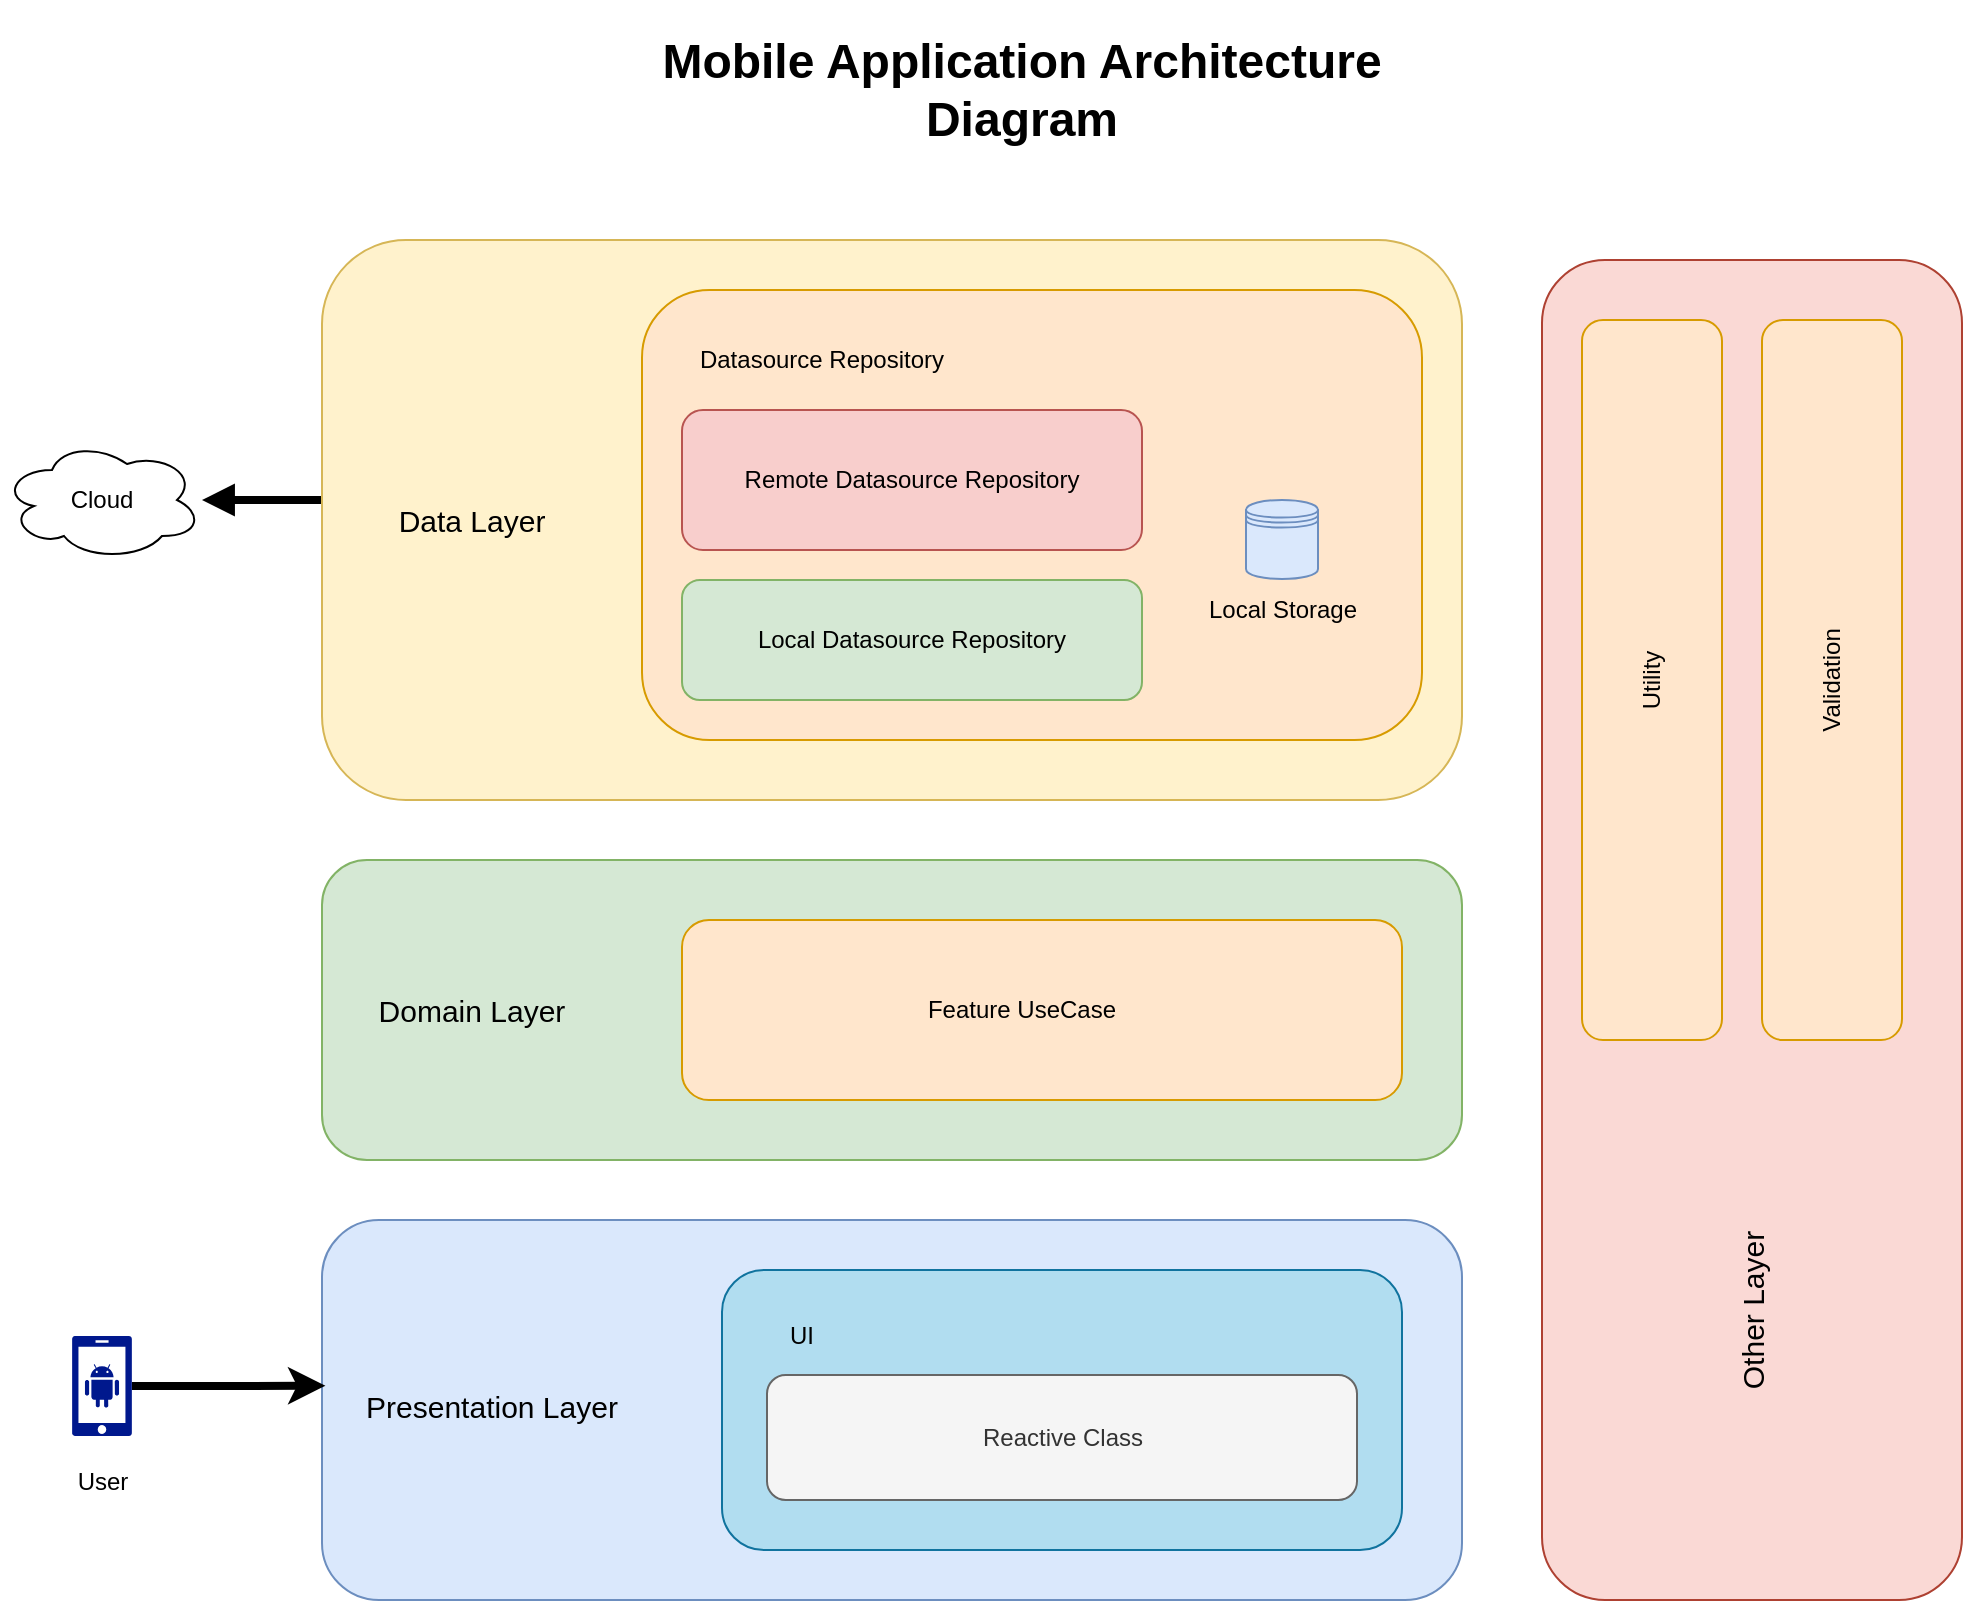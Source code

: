 <mxfile version="24.6.4" type="github">
  <diagram name="Page-1" id="XBJiNpweUPV0bL8nmST0">
    <mxGraphModel dx="1809" dy="841" grid="1" gridSize="10" guides="1" tooltips="1" connect="1" arrows="1" fold="1" page="1" pageScale="1" pageWidth="827" pageHeight="1169" math="0" shadow="0">
      <root>
        <mxCell id="0" />
        <mxCell id="1" parent="0" />
        <mxCell id="Qk-3kcPc_3B0U0qop3Zd-39" style="edgeStyle=orthogonalEdgeStyle;rounded=0;orthogonalLoop=1;jettySize=auto;html=1;strokeWidth=4;startArrow=block;startFill=1;endArrow=none;endFill=0;" edge="1" parent="1" source="Qk-3kcPc_3B0U0qop3Zd-7">
          <mxGeometry relative="1" as="geometry">
            <mxPoint x="200.0" y="270" as="targetPoint" />
          </mxGeometry>
        </mxCell>
        <mxCell id="Qk-3kcPc_3B0U0qop3Zd-7" value="Cloud" style="ellipse;shape=cloud;whiteSpace=wrap;html=1;align=center;" vertex="1" parent="1">
          <mxGeometry x="40" y="240" width="100" height="60" as="geometry" />
        </mxCell>
        <mxCell id="Qk-3kcPc_3B0U0qop3Zd-21" value="" style="group" vertex="1" connectable="0" parent="1">
          <mxGeometry x="200" y="140" width="570" height="280" as="geometry" />
        </mxCell>
        <mxCell id="Qk-3kcPc_3B0U0qop3Zd-38" value="" style="group" vertex="1" connectable="0" parent="Qk-3kcPc_3B0U0qop3Zd-21">
          <mxGeometry width="570" height="280" as="geometry" />
        </mxCell>
        <mxCell id="Qk-3kcPc_3B0U0qop3Zd-1" value="" style="rounded=1;whiteSpace=wrap;html=1;fillColor=#fff2cc;strokeColor=#d6b656;" vertex="1" parent="Qk-3kcPc_3B0U0qop3Zd-38">
          <mxGeometry width="570" height="280" as="geometry" />
        </mxCell>
        <mxCell id="Qk-3kcPc_3B0U0qop3Zd-16" value="" style="rounded=1;whiteSpace=wrap;html=1;fillColor=#ffe6cc;strokeColor=#d79b00;" vertex="1" parent="Qk-3kcPc_3B0U0qop3Zd-38">
          <mxGeometry x="160" y="25" width="390" height="225" as="geometry" />
        </mxCell>
        <mxCell id="Qk-3kcPc_3B0U0qop3Zd-13" value="&lt;font style=&quot;font-size: 15px;&quot;&gt;Data Layer&lt;/font&gt;" style="text;html=1;align=center;verticalAlign=middle;whiteSpace=wrap;rounded=0;" vertex="1" parent="Qk-3kcPc_3B0U0qop3Zd-38">
          <mxGeometry x="20" y="125" width="110" height="30" as="geometry" />
        </mxCell>
        <mxCell id="Qk-3kcPc_3B0U0qop3Zd-9" value="Remote Datasource Repository" style="rounded=1;whiteSpace=wrap;html=1;fillColor=#f8cecc;strokeColor=#b85450;" vertex="1" parent="Qk-3kcPc_3B0U0qop3Zd-38">
          <mxGeometry x="180" y="85" width="230" height="70" as="geometry" />
        </mxCell>
        <mxCell id="Qk-3kcPc_3B0U0qop3Zd-10" value="Local Datasource Repository" style="rounded=1;whiteSpace=wrap;html=1;fillColor=#d5e8d4;strokeColor=#82b366;" vertex="1" parent="Qk-3kcPc_3B0U0qop3Zd-38">
          <mxGeometry x="180" y="170" width="230" height="60" as="geometry" />
        </mxCell>
        <mxCell id="Qk-3kcPc_3B0U0qop3Zd-17" value="Datasource Repository" style="text;html=1;align=center;verticalAlign=middle;whiteSpace=wrap;rounded=0;" vertex="1" parent="Qk-3kcPc_3B0U0qop3Zd-38">
          <mxGeometry x="180" y="45" width="140" height="30" as="geometry" />
        </mxCell>
        <mxCell id="Qk-3kcPc_3B0U0qop3Zd-12" value="" style="group" vertex="1" connectable="0" parent="Qk-3kcPc_3B0U0qop3Zd-38">
          <mxGeometry x="430" y="130" width="100" height="69.5" as="geometry" />
        </mxCell>
        <mxCell id="Qk-3kcPc_3B0U0qop3Zd-5" value="" style="shape=datastore;whiteSpace=wrap;html=1;fillColor=#dae8fc;strokeColor=#6c8ebf;" vertex="1" parent="Qk-3kcPc_3B0U0qop3Zd-12">
          <mxGeometry x="32" width="36" height="39.5" as="geometry" />
        </mxCell>
        <mxCell id="Qk-3kcPc_3B0U0qop3Zd-6" value="Local Storage" style="text;html=1;align=center;verticalAlign=middle;resizable=0;points=[];autosize=1;strokeColor=none;fillColor=none;" vertex="1" parent="Qk-3kcPc_3B0U0qop3Zd-12">
          <mxGeometry y="39.5" width="100" height="30" as="geometry" />
        </mxCell>
        <mxCell id="Qk-3kcPc_3B0U0qop3Zd-23" value="" style="rounded=1;whiteSpace=wrap;html=1;fillColor=#d5e8d4;strokeColor=#82b366;" vertex="1" parent="1">
          <mxGeometry x="200" y="450" width="570" height="150" as="geometry" />
        </mxCell>
        <mxCell id="Qk-3kcPc_3B0U0qop3Zd-24" value="" style="rounded=1;whiteSpace=wrap;html=1;fillColor=#ffe6cc;strokeColor=#d79b00;" vertex="1" parent="1">
          <mxGeometry x="380" y="480" width="360" height="90" as="geometry" />
        </mxCell>
        <mxCell id="Qk-3kcPc_3B0U0qop3Zd-25" value="&lt;font style=&quot;font-size: 15px;&quot;&gt;Domain Layer&lt;/font&gt;" style="text;html=1;align=center;verticalAlign=middle;whiteSpace=wrap;rounded=0;" vertex="1" parent="1">
          <mxGeometry x="220" y="510" width="110" height="30" as="geometry" />
        </mxCell>
        <mxCell id="Qk-3kcPc_3B0U0qop3Zd-28" value="Feature UseCase" style="text;html=1;align=center;verticalAlign=middle;whiteSpace=wrap;rounded=0;" vertex="1" parent="1">
          <mxGeometry x="480" y="510" width="140" height="30" as="geometry" />
        </mxCell>
        <mxCell id="Qk-3kcPc_3B0U0qop3Zd-43" value="" style="group" vertex="1" connectable="0" parent="1">
          <mxGeometry x="200" y="630" width="570" height="190" as="geometry" />
        </mxCell>
        <mxCell id="Qk-3kcPc_3B0U0qop3Zd-33" value="" style="rounded=1;whiteSpace=wrap;html=1;fillColor=#dae8fc;strokeColor=#6c8ebf;" vertex="1" parent="Qk-3kcPc_3B0U0qop3Zd-43">
          <mxGeometry width="570" height="190" as="geometry" />
        </mxCell>
        <mxCell id="Qk-3kcPc_3B0U0qop3Zd-34" value="" style="rounded=1;whiteSpace=wrap;html=1;fillColor=#b1ddf0;strokeColor=#10739e;" vertex="1" parent="Qk-3kcPc_3B0U0qop3Zd-43">
          <mxGeometry x="200" y="25" width="340" height="140" as="geometry" />
        </mxCell>
        <mxCell id="Qk-3kcPc_3B0U0qop3Zd-35" value="&lt;font style=&quot;font-size: 15px;&quot;&gt;Presentation Layer&lt;/font&gt;" style="text;html=1;align=center;verticalAlign=middle;whiteSpace=wrap;rounded=0;" vertex="1" parent="Qk-3kcPc_3B0U0qop3Zd-43">
          <mxGeometry x="20" y="77.5" width="130" height="30" as="geometry" />
        </mxCell>
        <mxCell id="Qk-3kcPc_3B0U0qop3Zd-36" value="UI" style="text;html=1;align=center;verticalAlign=middle;whiteSpace=wrap;rounded=0;fillColor=none;" vertex="1" parent="Qk-3kcPc_3B0U0qop3Zd-43">
          <mxGeometry x="200" y="45" width="80" height="25" as="geometry" />
        </mxCell>
        <mxCell id="Qk-3kcPc_3B0U0qop3Zd-40" value="Reactive Class" style="rounded=1;whiteSpace=wrap;html=1;fillColor=#f5f5f5;strokeColor=#666666;fontColor=#333333;" vertex="1" parent="Qk-3kcPc_3B0U0qop3Zd-43">
          <mxGeometry x="222.5" y="77.5" width="295" height="62.5" as="geometry" />
        </mxCell>
        <mxCell id="Qk-3kcPc_3B0U0qop3Zd-46" value="" style="group" vertex="1" connectable="0" parent="1">
          <mxGeometry x="65" y="688" width="50" height="88" as="geometry" />
        </mxCell>
        <mxCell id="Qk-3kcPc_3B0U0qop3Zd-44" value="" style="sketch=0;aspect=fixed;pointerEvents=1;shadow=0;dashed=0;html=1;strokeColor=none;labelPosition=center;verticalLabelPosition=bottom;verticalAlign=top;align=center;fillColor=#00188D;shape=mxgraph.mscae.enterprise.android_phone" vertex="1" parent="Qk-3kcPc_3B0U0qop3Zd-46">
          <mxGeometry x="10" width="30" height="50" as="geometry" />
        </mxCell>
        <mxCell id="Qk-3kcPc_3B0U0qop3Zd-45" value="User" style="text;html=1;align=center;verticalAlign=middle;resizable=0;points=[];autosize=1;strokeColor=none;fillColor=none;" vertex="1" parent="Qk-3kcPc_3B0U0qop3Zd-46">
          <mxGeometry y="58" width="50" height="30" as="geometry" />
        </mxCell>
        <mxCell id="Qk-3kcPc_3B0U0qop3Zd-47" style="edgeStyle=orthogonalEdgeStyle;rounded=0;orthogonalLoop=1;jettySize=auto;html=1;entryX=0.003;entryY=0.436;entryDx=0;entryDy=0;entryPerimeter=0;strokeWidth=4;" edge="1" parent="1" source="Qk-3kcPc_3B0U0qop3Zd-44" target="Qk-3kcPc_3B0U0qop3Zd-33">
          <mxGeometry relative="1" as="geometry" />
        </mxCell>
        <mxCell id="Qk-3kcPc_3B0U0qop3Zd-52" value="" style="group;rotation=-90;" vertex="1" connectable="0" parent="1">
          <mxGeometry x="580" y="380" width="670" height="210" as="geometry" />
        </mxCell>
        <mxCell id="Qk-3kcPc_3B0U0qop3Zd-48" value="" style="rounded=1;whiteSpace=wrap;html=1;rotation=-90;fillColor=#fad9d5;strokeColor=#ae4132;" vertex="1" parent="Qk-3kcPc_3B0U0qop3Zd-52">
          <mxGeometry width="670" height="210" as="geometry" />
        </mxCell>
        <mxCell id="Qk-3kcPc_3B0U0qop3Zd-49" value="&lt;font style=&quot;font-size: 15px;&quot;&gt;Other Layer&lt;/font&gt;" style="text;html=1;align=center;verticalAlign=middle;whiteSpace=wrap;rounded=0;rotation=-90;" vertex="1" parent="Qk-3kcPc_3B0U0qop3Zd-52">
          <mxGeometry x="270" y="280" width="130" height="30" as="geometry" />
        </mxCell>
        <mxCell id="Qk-3kcPc_3B0U0qop3Zd-50" value="Utility" style="rounded=1;whiteSpace=wrap;html=1;fillColor=#ffe6cc;strokeColor=#d79b00;rotation=-90;" vertex="1" parent="Qk-3kcPc_3B0U0qop3Zd-52">
          <mxGeometry x="105" y="-55" width="360" height="70" as="geometry" />
        </mxCell>
        <mxCell id="Qk-3kcPc_3B0U0qop3Zd-51" value="Validation" style="rounded=1;whiteSpace=wrap;html=1;fillColor=#ffe6cc;strokeColor=#d79b00;rotation=-90;" vertex="1" parent="Qk-3kcPc_3B0U0qop3Zd-52">
          <mxGeometry x="195" y="-55" width="360" height="70" as="geometry" />
        </mxCell>
        <mxCell id="Qk-3kcPc_3B0U0qop3Zd-54" value="&lt;h1&gt;Mobile Application Architecture Diagram&lt;/h1&gt;" style="text;html=1;align=center;verticalAlign=middle;whiteSpace=wrap;rounded=0;" vertex="1" parent="1">
          <mxGeometry x="320" y="50" width="460" height="30" as="geometry" />
        </mxCell>
      </root>
    </mxGraphModel>
  </diagram>
</mxfile>
